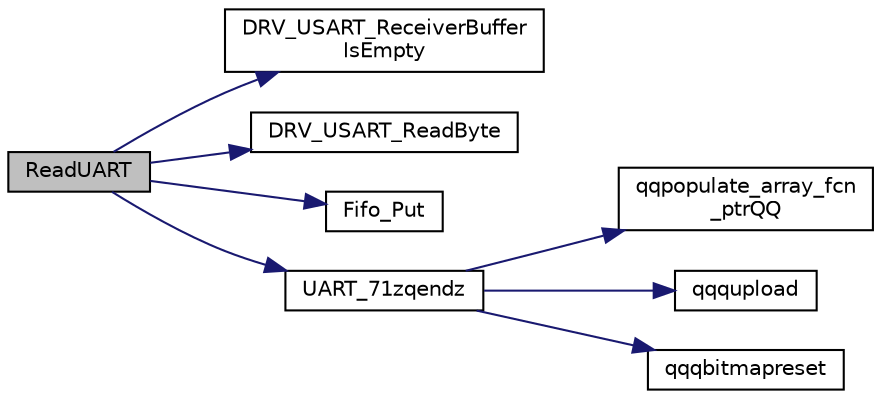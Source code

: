 digraph "ReadUART"
{
  edge [fontname="Helvetica",fontsize="10",labelfontname="Helvetica",labelfontsize="10"];
  node [fontname="Helvetica",fontsize="10",shape=record];
  rankdir="LR";
  Node1666 [label="ReadUART",height=0.2,width=0.4,color="black", fillcolor="grey75", style="filled", fontcolor="black"];
  Node1666 -> Node1667 [color="midnightblue",fontsize="10",style="solid",fontname="Helvetica"];
  Node1667 [label="DRV_USART_ReceiverBuffer\lIsEmpty",height=0.2,width=0.4,color="black", fillcolor="white", style="filled",URL="$inszt___u_a_r_t_8c.html#af76be416c43bf19c6f59476889b67949"];
  Node1666 -> Node1668 [color="midnightblue",fontsize="10",style="solid",fontname="Helvetica"];
  Node1668 [label="DRV_USART_ReadByte",height=0.2,width=0.4,color="black", fillcolor="white", style="filled",URL="$inszt___u_a_r_t_8c.html#a4abf2977a7096dd09c98a9d484c94e6c"];
  Node1666 -> Node1669 [color="midnightblue",fontsize="10",style="solid",fontname="Helvetica"];
  Node1669 [label="Fifo_Put",height=0.2,width=0.4,color="black", fillcolor="white", style="filled",URL="$inszt___u_a_r_t_8c.html#aa509be4f95c11aac886b98718a15e849"];
  Node1666 -> Node1670 [color="midnightblue",fontsize="10",style="solid",fontname="Helvetica"];
  Node1670 [label="UART_71zqendz",height=0.2,width=0.4,color="black", fillcolor="white", style="filled",URL="$inszt___u_a_r_t_8c.html#a554df8fb4d2ec98c6717da3f7ee9f81d"];
  Node1670 -> Node1671 [color="midnightblue",fontsize="10",style="solid",fontname="Helvetica"];
  Node1671 [label="qqpopulate_array_fcn\l_ptrQQ",height=0.2,width=0.4,color="black", fillcolor="white", style="filled",URL="$inszt___u_a_r_t_8c.html#a4ad6fa1bb94fc1c3ac2dc30925106081"];
  Node1670 -> Node1672 [color="midnightblue",fontsize="10",style="solid",fontname="Helvetica"];
  Node1672 [label="qqqupload",height=0.2,width=0.4,color="black", fillcolor="white", style="filled",URL="$inszt___u_a_r_t_8c.html#a109761d7f84a96b5606e507bace276b5"];
  Node1670 -> Node1673 [color="midnightblue",fontsize="10",style="solid",fontname="Helvetica"];
  Node1673 [label="qqqbitmapreset",height=0.2,width=0.4,color="black", fillcolor="white", style="filled",URL="$inszt___u_a_r_t_8c.html#a5688fceaed93ba591e78ee15ccb0187f"];
}
